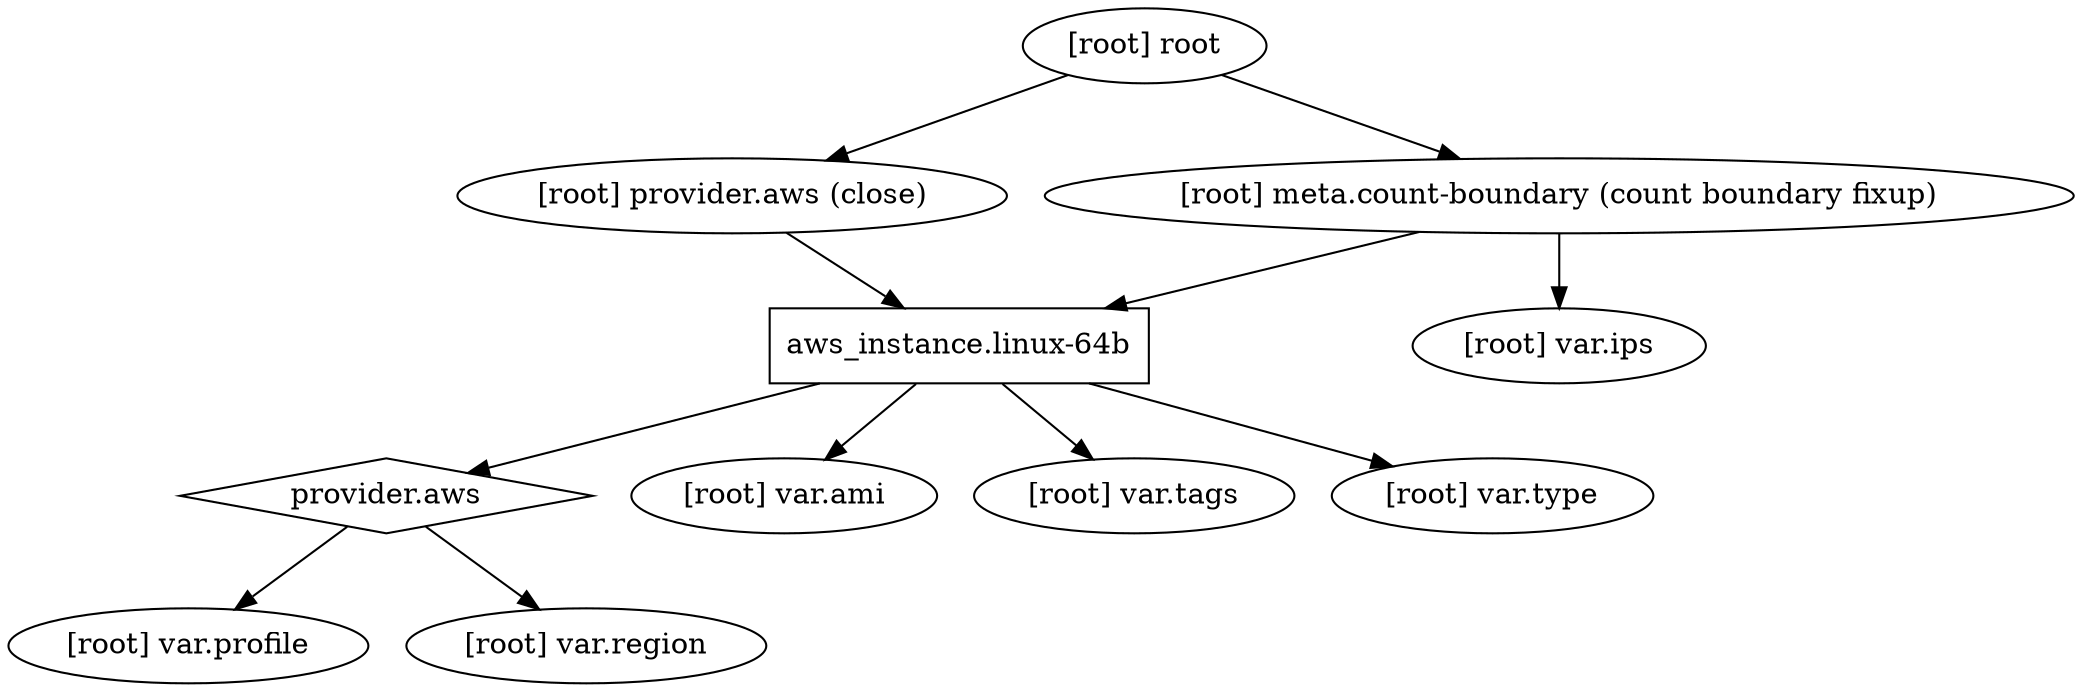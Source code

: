 digraph {
	compound = "true"
	newrank = "true"
	subgraph "root" {
		"[root] aws_instance.linux-64b" [label = "aws_instance.linux-64b", shape = "box"]
		"[root] provider.aws" [label = "provider.aws", shape = "diamond"]
		"[root] aws_instance.linux-64b" -> "[root] provider.aws"
		"[root] aws_instance.linux-64b" -> "[root] var.ami"
		"[root] aws_instance.linux-64b" -> "[root] var.tags"
		"[root] aws_instance.linux-64b" -> "[root] var.type"
		"[root] meta.count-boundary (count boundary fixup)" -> "[root] aws_instance.linux-64b"
		"[root] meta.count-boundary (count boundary fixup)" -> "[root] var.ips"
		"[root] provider.aws (close)" -> "[root] aws_instance.linux-64b"
		"[root] provider.aws" -> "[root] var.profile"
		"[root] provider.aws" -> "[root] var.region"
		"[root] root" -> "[root] meta.count-boundary (count boundary fixup)"
		"[root] root" -> "[root] provider.aws (close)"
	}
}

